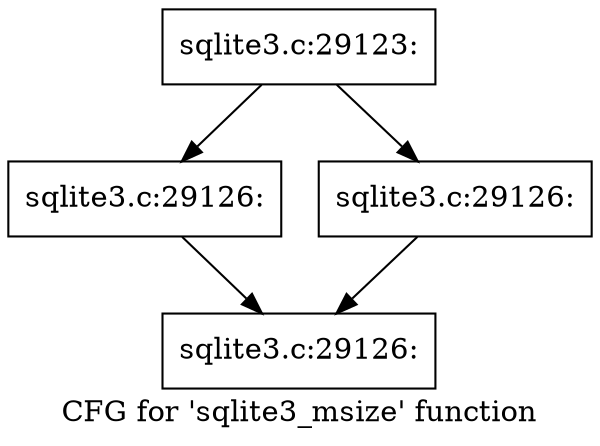 digraph "CFG for 'sqlite3_msize' function" {
	label="CFG for 'sqlite3_msize' function";

	Node0x55c0f5360f30 [shape=record,label="{sqlite3.c:29123:}"];
	Node0x55c0f5360f30 -> Node0x55c0f5361930;
	Node0x55c0f5360f30 -> Node0x55c0f5361980;
	Node0x55c0f5361930 [shape=record,label="{sqlite3.c:29126:}"];
	Node0x55c0f5361930 -> Node0x55c0f53619d0;
	Node0x55c0f5361980 [shape=record,label="{sqlite3.c:29126:}"];
	Node0x55c0f5361980 -> Node0x55c0f53619d0;
	Node0x55c0f53619d0 [shape=record,label="{sqlite3.c:29126:}"];
}
